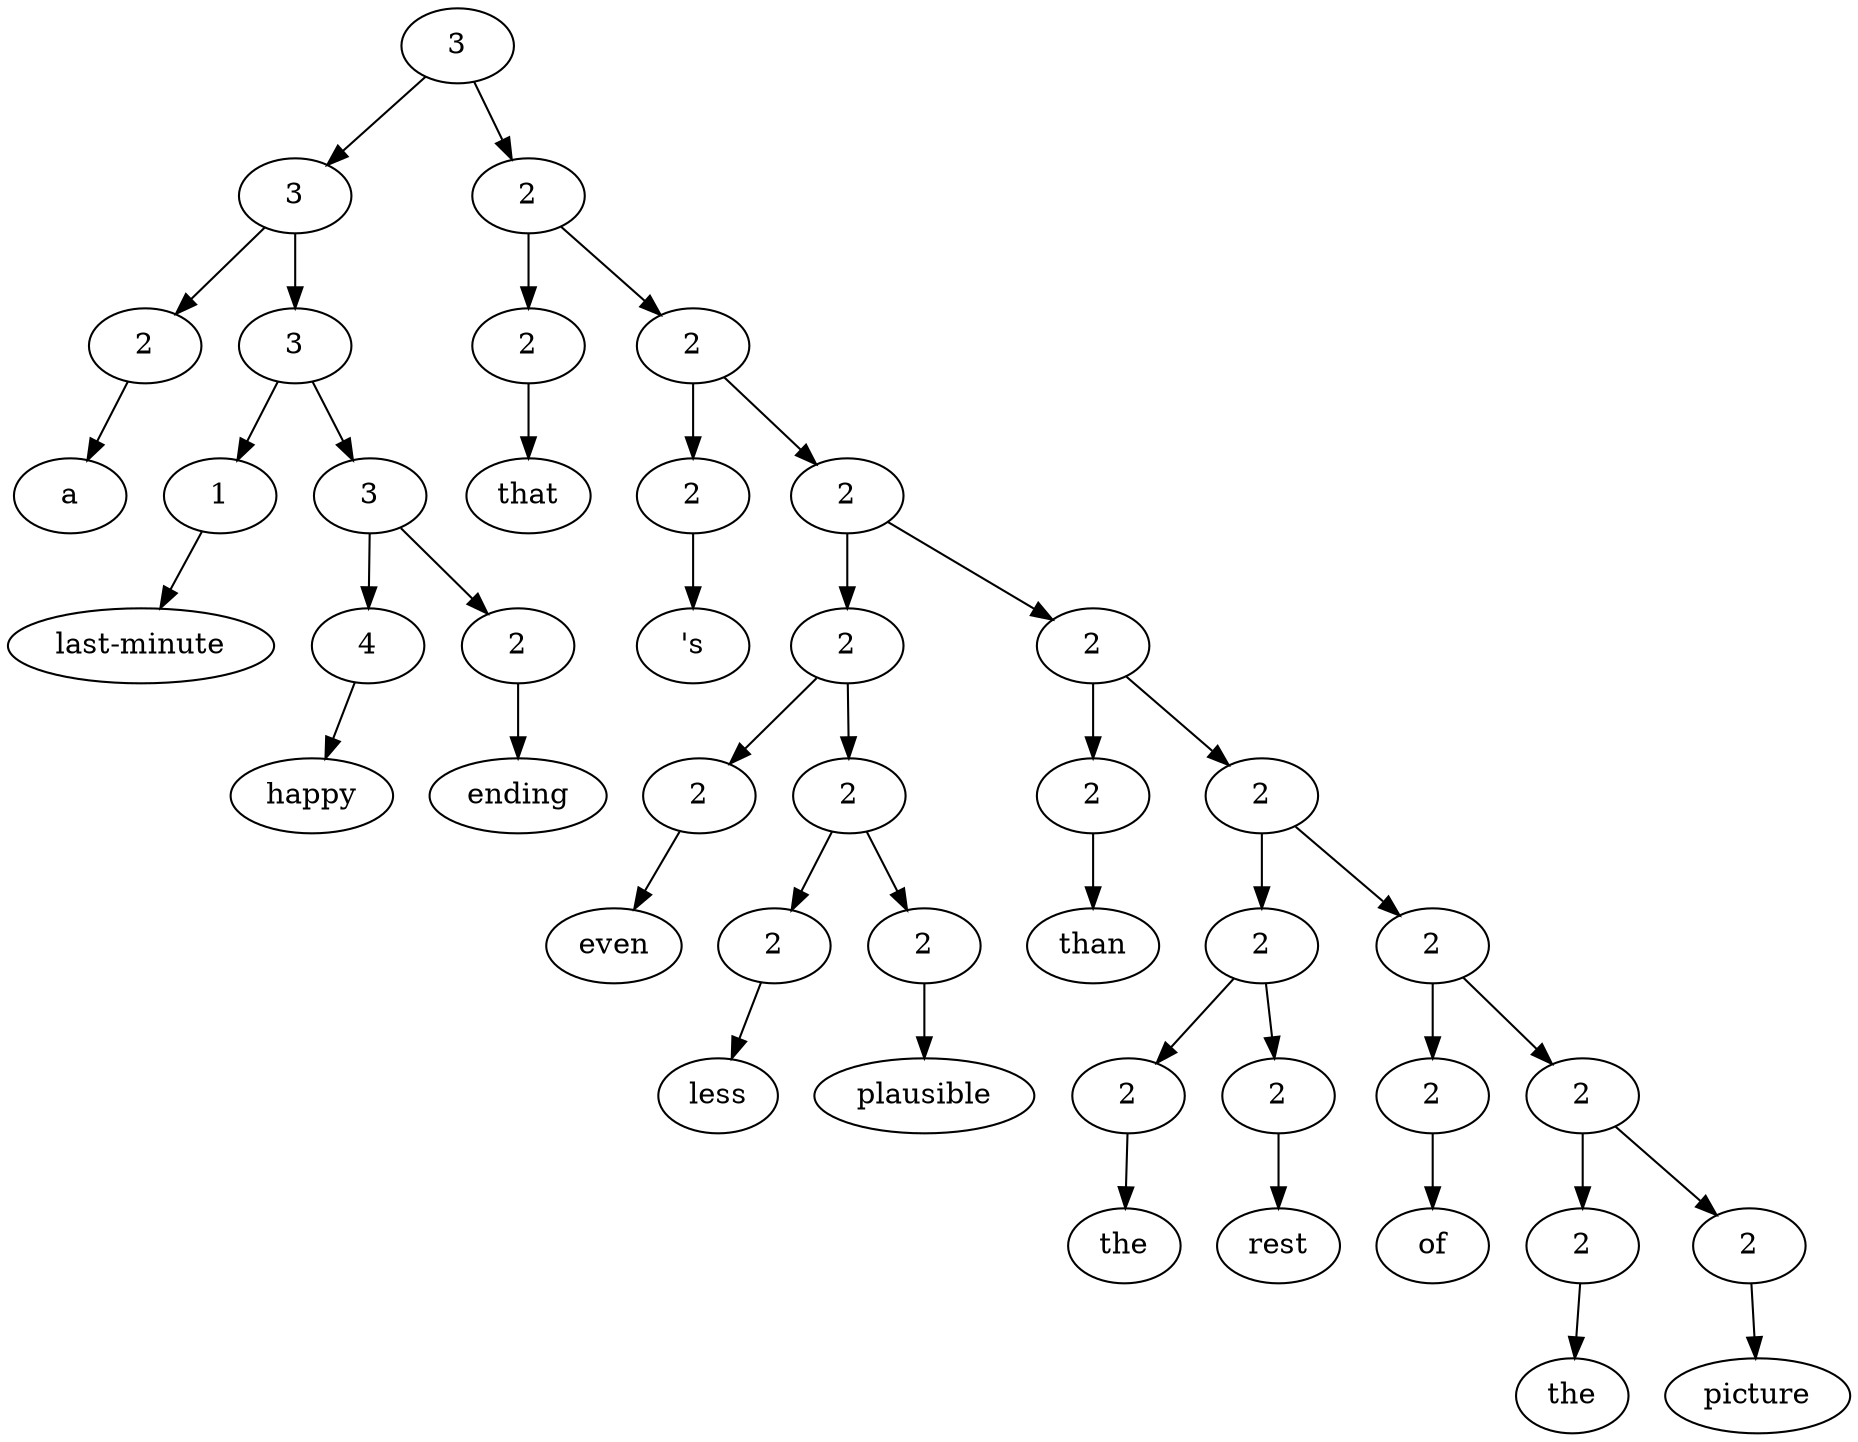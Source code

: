 digraph G{Node0 [label="3"]
Node0 -> Node1
Node0 -> Node12
Node1 [label="3"]
Node1 -> Node2
Node1 -> Node4
Node12 [label="2"]
Node12 -> Node13
Node12 -> Node15
Node2 [label="2"]
Node2 -> Node3
Node4 [label="3"]
Node4 -> Node5
Node4 -> Node7
Node13 [label="2"]
Node13 -> Node14
Node15 [label="2"]
Node15 -> Node16
Node15 -> Node18
Node3 [label="a"]
Node5 [label="1"]
Node5 -> Node6
Node7 [label="3"]
Node7 -> Node8
Node7 -> Node10
Node14 [label="that"]
Node16 [label="2"]
Node16 -> Node17
Node18 [label="2"]
Node18 -> Node19
Node18 -> Node27
Node6 [label="last-minute"]
Node8 [label="4"]
Node8 -> Node9
Node10 [label="2"]
Node10 -> Node11
Node17 [label="'s"]
Node19 [label="2"]
Node19 -> Node20
Node19 -> Node22
Node27 [label="2"]
Node27 -> Node28
Node27 -> Node30
Node9 [label="happy"]
Node11 [label="ending"]
Node20 [label="2"]
Node20 -> Node21
Node22 [label="2"]
Node22 -> Node23
Node22 -> Node25
Node28 [label="2"]
Node28 -> Node29
Node30 [label="2"]
Node30 -> Node31
Node30 -> Node36
Node21 [label="even"]
Node23 [label="2"]
Node23 -> Node24
Node25 [label="2"]
Node25 -> Node26
Node29 [label="than"]
Node31 [label="2"]
Node31 -> Node32
Node31 -> Node34
Node36 [label="2"]
Node36 -> Node37
Node36 -> Node39
Node24 [label="less"]
Node26 [label="plausible"]
Node32 [label="2"]
Node32 -> Node33
Node34 [label="2"]
Node34 -> Node35
Node37 [label="2"]
Node37 -> Node38
Node39 [label="2"]
Node39 -> Node40
Node39 -> Node42
Node33 [label="the"]
Node35 [label="rest"]
Node38 [label="of"]
Node40 [label="2"]
Node40 -> Node41
Node42 [label="2"]
Node42 -> Node43
Node41 [label="the"]
Node43 [label="picture"]
}
